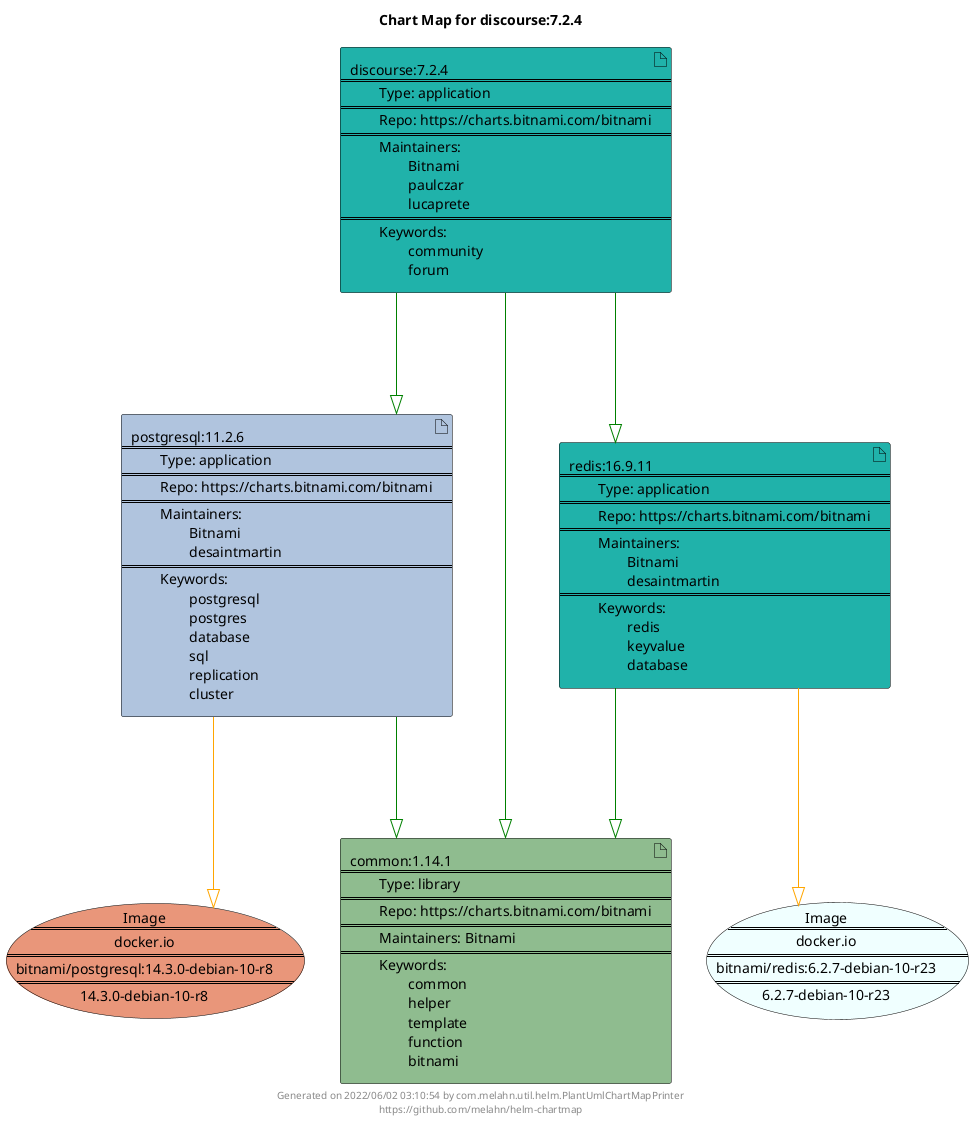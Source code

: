 @startuml
skinparam linetype ortho
skinparam backgroundColor white
skinparam usecaseBorderColor black
skinparam usecaseArrowColor LightSlateGray
skinparam artifactBorderColor black
skinparam artifactArrowColor LightSlateGray

title Chart Map for discourse:7.2.4

'There are 4 referenced Helm Charts
artifact "postgresql:11.2.6\n====\n\tType: application\n====\n\tRepo: https://charts.bitnami.com/bitnami\n====\n\tMaintainers: \n\t\tBitnami\n\t\tdesaintmartin\n====\n\tKeywords: \n\t\tpostgresql\n\t\tpostgres\n\t\tdatabase\n\t\tsql\n\t\treplication\n\t\tcluster" as postgresql_11_2_6 #LightSteelBlue
artifact "common:1.14.1\n====\n\tType: library\n====\n\tRepo: https://charts.bitnami.com/bitnami\n====\n\tMaintainers: Bitnami\n====\n\tKeywords: \n\t\tcommon\n\t\thelper\n\t\ttemplate\n\t\tfunction\n\t\tbitnami" as common_1_14_1 #DarkSeaGreen
artifact "redis:16.9.11\n====\n\tType: application\n====\n\tRepo: https://charts.bitnami.com/bitnami\n====\n\tMaintainers: \n\t\tBitnami\n\t\tdesaintmartin\n====\n\tKeywords: \n\t\tredis\n\t\tkeyvalue\n\t\tdatabase" as redis_16_9_11 #LightSeaGreen
artifact "discourse:7.2.4\n====\n\tType: application\n====\n\tRepo: https://charts.bitnami.com/bitnami\n====\n\tMaintainers: \n\t\tBitnami\n\t\tpaulczar\n\t\tlucaprete\n====\n\tKeywords: \n\t\tcommunity\n\t\tforum" as discourse_7_2_4 #LightSeaGreen

'There are 2 referenced Docker Images
usecase "Image\n====\ndocker.io\n====\nbitnami/redis:6.2.7-debian-10-r23\n====\n6.2.7-debian-10-r23" as docker_io_bitnami_redis_6_2_7_debian_10_r23 #Azure
usecase "Image\n====\ndocker.io\n====\nbitnami/postgresql:14.3.0-debian-10-r8\n====\n14.3.0-debian-10-r8" as docker_io_bitnami_postgresql_14_3_0_debian_10_r8 #DarkSalmon

'Chart Dependencies
discourse_7_2_4--[#green]-|>redis_16_9_11
redis_16_9_11--[#green]-|>common_1_14_1
discourse_7_2_4--[#green]-|>postgresql_11_2_6
postgresql_11_2_6--[#green]-|>common_1_14_1
discourse_7_2_4--[#green]-|>common_1_14_1
postgresql_11_2_6--[#orange]-|>docker_io_bitnami_postgresql_14_3_0_debian_10_r8
redis_16_9_11--[#orange]-|>docker_io_bitnami_redis_6_2_7_debian_10_r23

center footer Generated on 2022/06/02 03:10:54 by com.melahn.util.helm.PlantUmlChartMapPrinter\nhttps://github.com/melahn/helm-chartmap
@enduml
